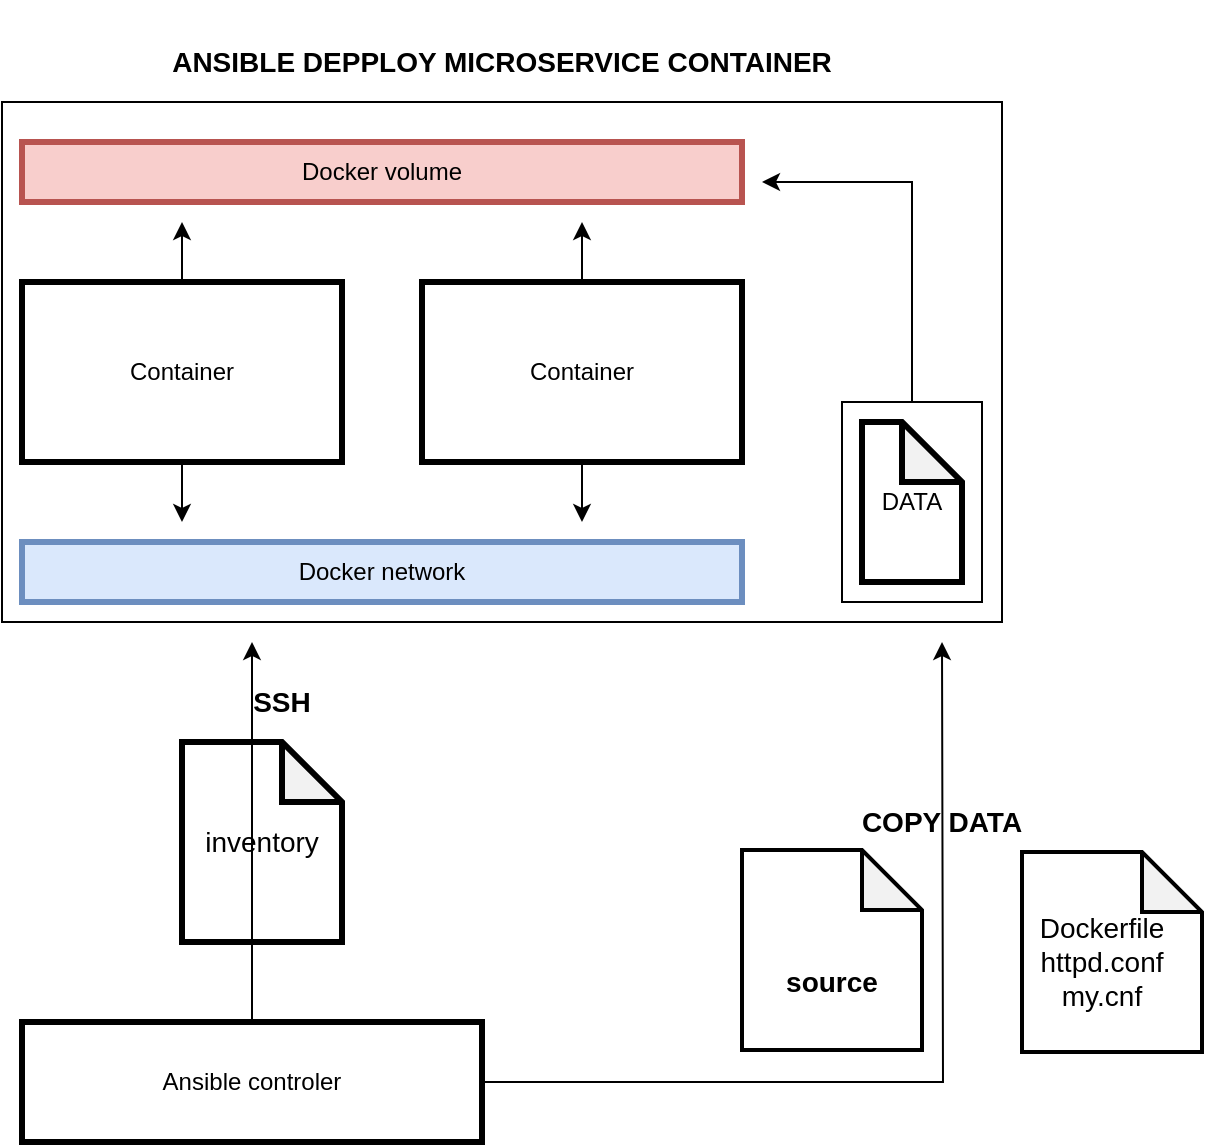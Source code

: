 <mxfile version="13.7.7" type="github">
  <diagram id="Ulft-gq0hhD2Z4NXw91k" name="Page-1">
    <mxGraphModel dx="1360" dy="834" grid="1" gridSize="10" guides="1" tooltips="1" connect="1" arrows="1" fold="1" page="1" pageScale="1" pageWidth="827" pageHeight="1169" math="0" shadow="0">
      <root>
        <mxCell id="0" />
        <mxCell id="1" parent="0" />
        <mxCell id="ktpBW1VDi3-RX66pgDtA-5" style="edgeStyle=orthogonalEdgeStyle;rounded=0;orthogonalLoop=1;jettySize=auto;html=1;" edge="1" parent="1" source="ktpBW1VDi3-RX66pgDtA-1">
          <mxGeometry relative="1" as="geometry">
            <mxPoint x="280" y="480" as="targetPoint" />
          </mxGeometry>
        </mxCell>
        <mxCell id="ktpBW1VDi3-RX66pgDtA-7" style="edgeStyle=orthogonalEdgeStyle;rounded=0;orthogonalLoop=1;jettySize=auto;html=1;" edge="1" parent="1" source="ktpBW1VDi3-RX66pgDtA-1">
          <mxGeometry relative="1" as="geometry">
            <mxPoint x="280" y="630" as="targetPoint" />
          </mxGeometry>
        </mxCell>
        <mxCell id="ktpBW1VDi3-RX66pgDtA-1" value="Container" style="rounded=0;whiteSpace=wrap;html=1;strokeWidth=3;" vertex="1" parent="1">
          <mxGeometry x="200" y="510" width="160" height="90" as="geometry" />
        </mxCell>
        <mxCell id="ktpBW1VDi3-RX66pgDtA-6" style="edgeStyle=orthogonalEdgeStyle;rounded=0;orthogonalLoop=1;jettySize=auto;html=1;" edge="1" parent="1" source="ktpBW1VDi3-RX66pgDtA-2">
          <mxGeometry relative="1" as="geometry">
            <mxPoint x="480" y="480" as="targetPoint" />
          </mxGeometry>
        </mxCell>
        <mxCell id="ktpBW1VDi3-RX66pgDtA-8" style="edgeStyle=orthogonalEdgeStyle;rounded=0;orthogonalLoop=1;jettySize=auto;html=1;" edge="1" parent="1" source="ktpBW1VDi3-RX66pgDtA-2">
          <mxGeometry relative="1" as="geometry">
            <mxPoint x="480" y="630" as="targetPoint" />
          </mxGeometry>
        </mxCell>
        <mxCell id="ktpBW1VDi3-RX66pgDtA-2" value="Container" style="rounded=0;whiteSpace=wrap;html=1;strokeWidth=3;" vertex="1" parent="1">
          <mxGeometry x="400" y="510" width="160" height="90" as="geometry" />
        </mxCell>
        <mxCell id="ktpBW1VDi3-RX66pgDtA-3" value="Docker network" style="rounded=0;whiteSpace=wrap;html=1;strokeWidth=3;fillColor=#dae8fc;strokeColor=#6c8ebf;" vertex="1" parent="1">
          <mxGeometry x="200" y="640" width="360" height="30" as="geometry" />
        </mxCell>
        <mxCell id="ktpBW1VDi3-RX66pgDtA-4" value="Docker volume" style="rounded=0;whiteSpace=wrap;html=1;strokeWidth=3;fillColor=#f8cecc;strokeColor=#b85450;" vertex="1" parent="1">
          <mxGeometry x="200" y="440" width="360" height="30" as="geometry" />
        </mxCell>
        <mxCell id="ktpBW1VDi3-RX66pgDtA-18" style="edgeStyle=orthogonalEdgeStyle;rounded=0;orthogonalLoop=1;jettySize=auto;html=1;" edge="1" parent="1" source="ktpBW1VDi3-RX66pgDtA-9">
          <mxGeometry relative="1" as="geometry">
            <mxPoint x="315" y="690" as="targetPoint" />
          </mxGeometry>
        </mxCell>
        <mxCell id="ktpBW1VDi3-RX66pgDtA-20" style="edgeStyle=orthogonalEdgeStyle;rounded=0;orthogonalLoop=1;jettySize=auto;html=1;" edge="1" parent="1" source="ktpBW1VDi3-RX66pgDtA-9">
          <mxGeometry relative="1" as="geometry">
            <mxPoint x="660" y="690" as="targetPoint" />
          </mxGeometry>
        </mxCell>
        <mxCell id="ktpBW1VDi3-RX66pgDtA-9" value="Ansible controler" style="rounded=0;whiteSpace=wrap;html=1;strokeWidth=3;" vertex="1" parent="1">
          <mxGeometry x="200" y="880" width="230" height="60" as="geometry" />
        </mxCell>
        <mxCell id="ktpBW1VDi3-RX66pgDtA-12" value="" style="shape=note;whiteSpace=wrap;html=1;backgroundOutline=1;darkOpacity=0.05;strokeWidth=3;" vertex="1" parent="1">
          <mxGeometry x="620" y="580" width="50" height="80" as="geometry" />
        </mxCell>
        <mxCell id="ktpBW1VDi3-RX66pgDtA-15" style="edgeStyle=orthogonalEdgeStyle;rounded=0;orthogonalLoop=1;jettySize=auto;html=1;" edge="1" parent="1" source="ktpBW1VDi3-RX66pgDtA-13">
          <mxGeometry relative="1" as="geometry">
            <mxPoint x="570" y="460" as="targetPoint" />
            <Array as="points">
              <mxPoint x="645" y="460" />
            </Array>
          </mxGeometry>
        </mxCell>
        <mxCell id="ktpBW1VDi3-RX66pgDtA-13" value="DATA" style="rounded=0;whiteSpace=wrap;html=1;strokeWidth=1;fillColor=none;align=center;" vertex="1" parent="1">
          <mxGeometry x="610" y="570" width="70" height="100" as="geometry" />
        </mxCell>
        <mxCell id="ktpBW1VDi3-RX66pgDtA-16" value="" style="rounded=0;whiteSpace=wrap;html=1;strokeWidth=1;fillColor=none;" vertex="1" parent="1">
          <mxGeometry x="190" y="420" width="500" height="260" as="geometry" />
        </mxCell>
        <mxCell id="ktpBW1VDi3-RX66pgDtA-17" value="&lt;font style=&quot;font-size: 14px&quot;&gt;inventory&lt;/font&gt;" style="shape=note;whiteSpace=wrap;html=1;backgroundOutline=1;darkOpacity=0.05;strokeWidth=3;fillColor=none;" vertex="1" parent="1">
          <mxGeometry x="280" y="740" width="80" height="100" as="geometry" />
        </mxCell>
        <mxCell id="ktpBW1VDi3-RX66pgDtA-19" value="&lt;font style=&quot;font-size: 14px&quot;&gt;&lt;b&gt;SSH&lt;/b&gt;&lt;/font&gt;" style="rounded=0;whiteSpace=wrap;html=1;strokeWidth=1;fillColor=none;opacity=0;" vertex="1" parent="1">
          <mxGeometry x="270" y="690" width="120" height="60" as="geometry" />
        </mxCell>
        <mxCell id="ktpBW1VDi3-RX66pgDtA-21" value="&lt;span style=&quot;font-size: 14px&quot;&gt;&lt;b&gt;COPY DATA&lt;/b&gt;&lt;/span&gt;" style="rounded=0;whiteSpace=wrap;html=1;strokeWidth=1;fillColor=none;opacity=0;" vertex="1" parent="1">
          <mxGeometry x="600" y="750" width="120" height="60" as="geometry" />
        </mxCell>
        <mxCell id="ktpBW1VDi3-RX66pgDtA-22" value="&lt;span style=&quot;font-size: 14px&quot;&gt;&lt;b&gt;ANSIBLE DEPPLOY MICROSERVICE CONTAINER&lt;/b&gt;&lt;/span&gt;" style="rounded=0;whiteSpace=wrap;html=1;strokeWidth=1;fillColor=none;opacity=0;" vertex="1" parent="1">
          <mxGeometry x="210" y="370" width="460" height="60" as="geometry" />
        </mxCell>
        <mxCell id="ktpBW1VDi3-RX66pgDtA-23" value="&lt;span style=&quot;font-size: 14px&quot;&gt;Dockerfile&lt;br&gt;httpd.conf&lt;br&gt;my.cnf&lt;br&gt;&lt;/span&gt;" style="rounded=0;whiteSpace=wrap;html=1;strokeWidth=1;fillColor=none;opacity=0;" vertex="1" parent="1">
          <mxGeometry x="680" y="820" width="120" height="60" as="geometry" />
        </mxCell>
        <mxCell id="ktpBW1VDi3-RX66pgDtA-24" value="" style="shape=note;whiteSpace=wrap;html=1;backgroundOutline=1;darkOpacity=0.05;strokeWidth=2;fillColor=none;" vertex="1" parent="1">
          <mxGeometry x="700" y="795" width="90" height="100" as="geometry" />
        </mxCell>
        <mxCell id="ktpBW1VDi3-RX66pgDtA-25" value="" style="shape=note;whiteSpace=wrap;html=1;backgroundOutline=1;darkOpacity=0.05;strokeWidth=2;fillColor=none;" vertex="1" parent="1">
          <mxGeometry x="560" y="794" width="90" height="100" as="geometry" />
        </mxCell>
        <mxCell id="ktpBW1VDi3-RX66pgDtA-26" value="&lt;span style=&quot;font-size: 14px&quot;&gt;&lt;b&gt;source&lt;/b&gt;&lt;/span&gt;" style="rounded=0;whiteSpace=wrap;html=1;strokeWidth=1;fillColor=none;opacity=0;" vertex="1" parent="1">
          <mxGeometry x="545" y="830" width="120" height="60" as="geometry" />
        </mxCell>
      </root>
    </mxGraphModel>
  </diagram>
</mxfile>
